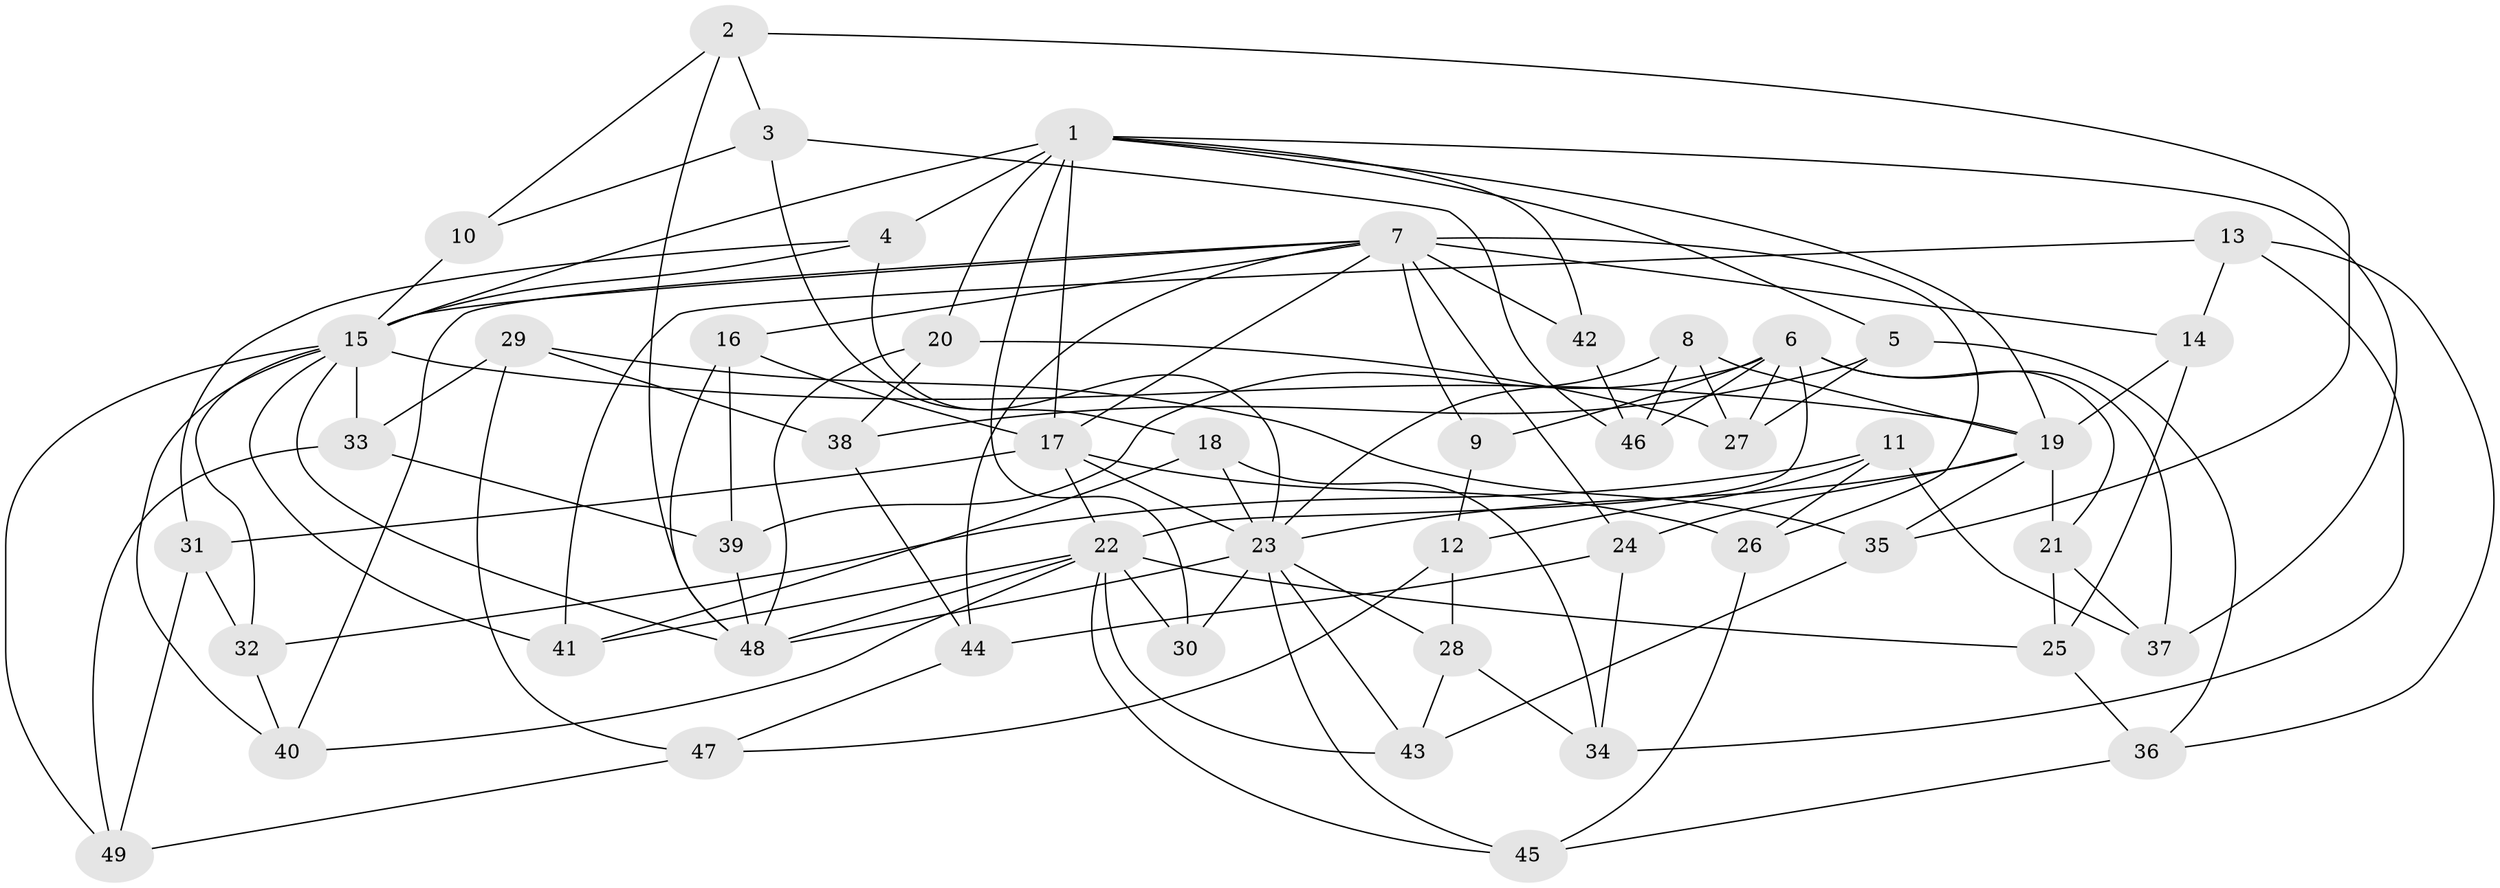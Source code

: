 // original degree distribution, {4: 1.0}
// Generated by graph-tools (version 1.1) at 2025/53/03/04/25 22:53:52]
// undirected, 49 vertices, 117 edges
graph export_dot {
  node [color=gray90,style=filled];
  1;
  2;
  3;
  4;
  5;
  6;
  7;
  8;
  9;
  10;
  11;
  12;
  13;
  14;
  15;
  16;
  17;
  18;
  19;
  20;
  21;
  22;
  23;
  24;
  25;
  26;
  27;
  28;
  29;
  30;
  31;
  32;
  33;
  34;
  35;
  36;
  37;
  38;
  39;
  40;
  41;
  42;
  43;
  44;
  45;
  46;
  47;
  48;
  49;
  1 -- 4 [weight=1.0];
  1 -- 5 [weight=1.0];
  1 -- 15 [weight=1.0];
  1 -- 17 [weight=2.0];
  1 -- 19 [weight=1.0];
  1 -- 20 [weight=1.0];
  1 -- 30 [weight=1.0];
  1 -- 37 [weight=1.0];
  1 -- 42 [weight=1.0];
  2 -- 3 [weight=1.0];
  2 -- 10 [weight=1.0];
  2 -- 35 [weight=1.0];
  2 -- 48 [weight=1.0];
  3 -- 10 [weight=1.0];
  3 -- 18 [weight=1.0];
  3 -- 46 [weight=1.0];
  4 -- 15 [weight=1.0];
  4 -- 23 [weight=1.0];
  4 -- 31 [weight=1.0];
  5 -- 27 [weight=1.0];
  5 -- 36 [weight=1.0];
  5 -- 38 [weight=1.0];
  6 -- 9 [weight=1.0];
  6 -- 21 [weight=1.0];
  6 -- 22 [weight=2.0];
  6 -- 27 [weight=1.0];
  6 -- 37 [weight=1.0];
  6 -- 39 [weight=1.0];
  6 -- 46 [weight=1.0];
  7 -- 9 [weight=2.0];
  7 -- 14 [weight=1.0];
  7 -- 15 [weight=1.0];
  7 -- 16 [weight=1.0];
  7 -- 17 [weight=1.0];
  7 -- 24 [weight=1.0];
  7 -- 26 [weight=1.0];
  7 -- 40 [weight=1.0];
  7 -- 42 [weight=2.0];
  7 -- 44 [weight=1.0];
  8 -- 19 [weight=1.0];
  8 -- 23 [weight=1.0];
  8 -- 27 [weight=1.0];
  8 -- 46 [weight=1.0];
  9 -- 12 [weight=1.0];
  10 -- 15 [weight=2.0];
  11 -- 12 [weight=1.0];
  11 -- 26 [weight=1.0];
  11 -- 32 [weight=1.0];
  11 -- 37 [weight=1.0];
  12 -- 28 [weight=1.0];
  12 -- 47 [weight=1.0];
  13 -- 14 [weight=1.0];
  13 -- 34 [weight=1.0];
  13 -- 36 [weight=1.0];
  13 -- 41 [weight=1.0];
  14 -- 19 [weight=1.0];
  14 -- 25 [weight=1.0];
  15 -- 19 [weight=1.0];
  15 -- 32 [weight=1.0];
  15 -- 33 [weight=1.0];
  15 -- 40 [weight=1.0];
  15 -- 41 [weight=1.0];
  15 -- 48 [weight=1.0];
  15 -- 49 [weight=1.0];
  16 -- 17 [weight=1.0];
  16 -- 39 [weight=1.0];
  16 -- 48 [weight=1.0];
  17 -- 22 [weight=1.0];
  17 -- 23 [weight=3.0];
  17 -- 26 [weight=1.0];
  17 -- 31 [weight=1.0];
  18 -- 23 [weight=1.0];
  18 -- 34 [weight=1.0];
  18 -- 41 [weight=1.0];
  19 -- 21 [weight=1.0];
  19 -- 23 [weight=1.0];
  19 -- 24 [weight=1.0];
  19 -- 35 [weight=1.0];
  20 -- 27 [weight=1.0];
  20 -- 38 [weight=1.0];
  20 -- 48 [weight=1.0];
  21 -- 25 [weight=1.0];
  21 -- 37 [weight=1.0];
  22 -- 25 [weight=1.0];
  22 -- 30 [weight=2.0];
  22 -- 40 [weight=1.0];
  22 -- 41 [weight=1.0];
  22 -- 43 [weight=1.0];
  22 -- 45 [weight=1.0];
  22 -- 48 [weight=2.0];
  23 -- 28 [weight=1.0];
  23 -- 30 [weight=1.0];
  23 -- 43 [weight=1.0];
  23 -- 45 [weight=1.0];
  23 -- 48 [weight=1.0];
  24 -- 34 [weight=1.0];
  24 -- 44 [weight=1.0];
  25 -- 36 [weight=1.0];
  26 -- 45 [weight=1.0];
  28 -- 34 [weight=1.0];
  28 -- 43 [weight=1.0];
  29 -- 33 [weight=1.0];
  29 -- 35 [weight=1.0];
  29 -- 38 [weight=1.0];
  29 -- 47 [weight=1.0];
  31 -- 32 [weight=1.0];
  31 -- 49 [weight=1.0];
  32 -- 40 [weight=1.0];
  33 -- 39 [weight=1.0];
  33 -- 49 [weight=1.0];
  35 -- 43 [weight=1.0];
  36 -- 45 [weight=1.0];
  38 -- 44 [weight=1.0];
  39 -- 48 [weight=1.0];
  42 -- 46 [weight=1.0];
  44 -- 47 [weight=1.0];
  47 -- 49 [weight=1.0];
}
